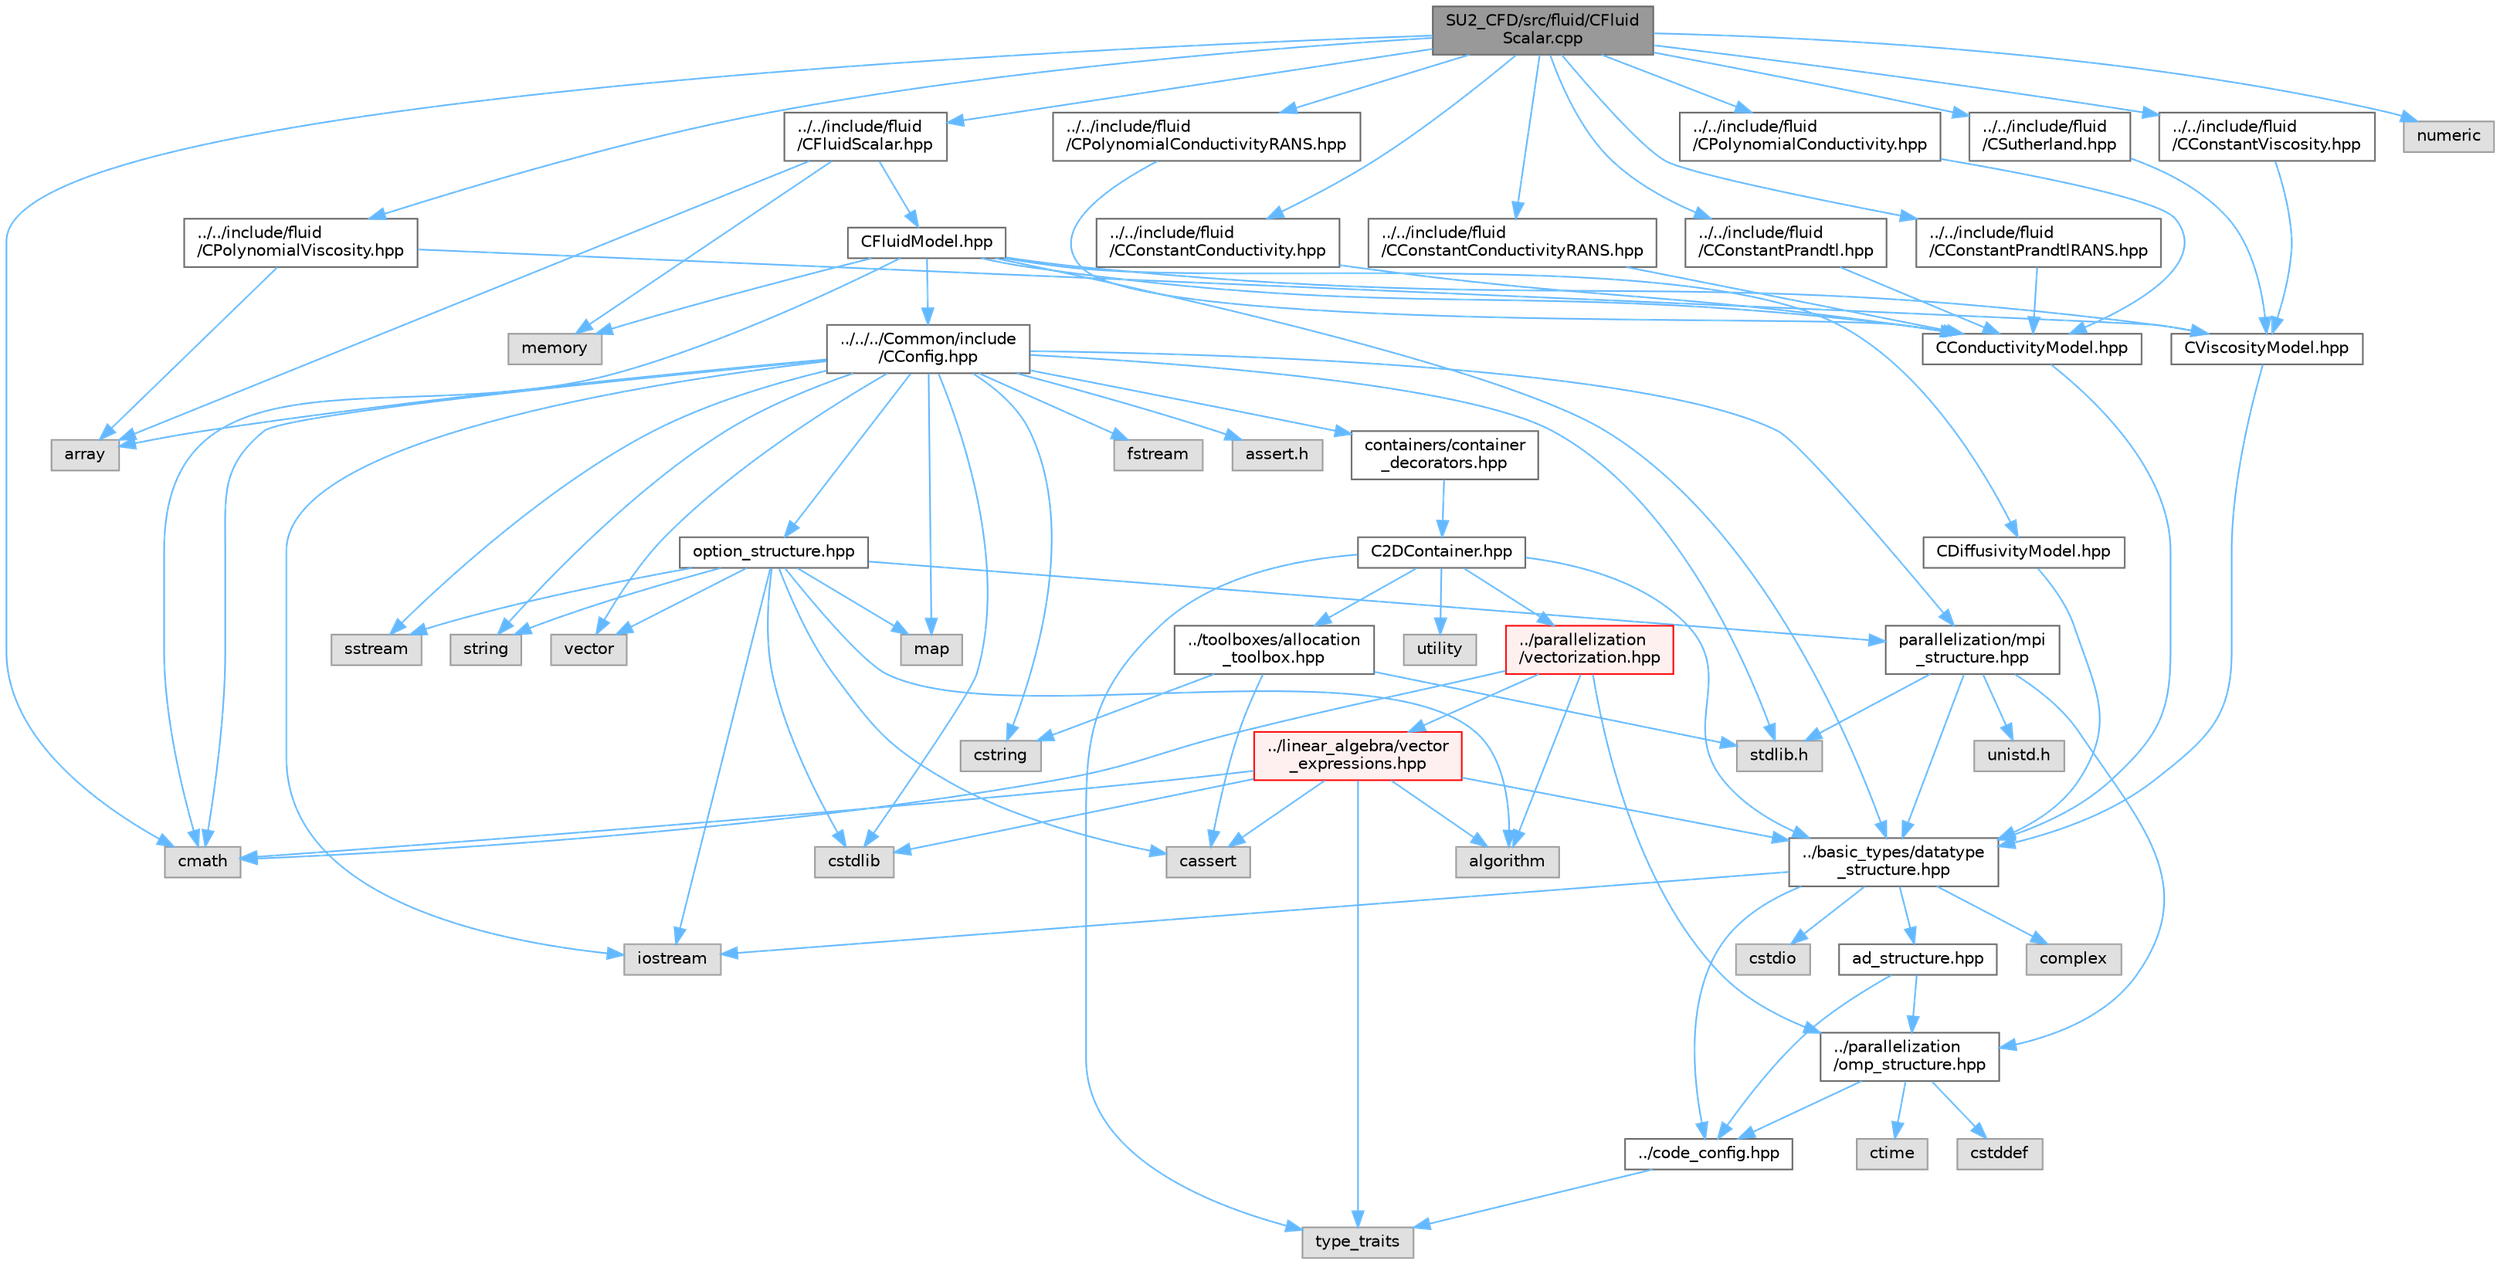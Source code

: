 digraph "SU2_CFD/src/fluid/CFluidScalar.cpp"
{
 // LATEX_PDF_SIZE
  bgcolor="transparent";
  edge [fontname=Helvetica,fontsize=10,labelfontname=Helvetica,labelfontsize=10];
  node [fontname=Helvetica,fontsize=10,shape=box,height=0.2,width=0.4];
  Node1 [id="Node000001",label="SU2_CFD/src/fluid/CFluid\lScalar.cpp",height=0.2,width=0.4,color="gray40", fillcolor="grey60", style="filled", fontcolor="black",tooltip="Defines the multicomponent incompressible Ideal Gas model for mixtures."];
  Node1 -> Node2 [id="edge1_Node000001_Node000002",color="steelblue1",style="solid",tooltip=" "];
  Node2 [id="Node000002",label="../../include/fluid\l/CFluidScalar.hpp",height=0.2,width=0.4,color="grey40", fillcolor="white", style="filled",URL="$CFluidScalar_8hpp.html",tooltip="Defines the multicomponent incompressible Ideal Gas model for mixtures."];
  Node2 -> Node3 [id="edge2_Node000002_Node000003",color="steelblue1",style="solid",tooltip=" "];
  Node3 [id="Node000003",label="memory",height=0.2,width=0.4,color="grey60", fillcolor="#E0E0E0", style="filled",tooltip=" "];
  Node2 -> Node4 [id="edge3_Node000002_Node000004",color="steelblue1",style="solid",tooltip=" "];
  Node4 [id="Node000004",label="array",height=0.2,width=0.4,color="grey60", fillcolor="#E0E0E0", style="filled",tooltip=" "];
  Node2 -> Node5 [id="edge4_Node000002_Node000005",color="steelblue1",style="solid",tooltip=" "];
  Node5 [id="Node000005",label="CFluidModel.hpp",height=0.2,width=0.4,color="grey40", fillcolor="white", style="filled",URL="$CFluidModel_8hpp.html",tooltip="Defines the main fluid model class for thermophysical properties."];
  Node5 -> Node6 [id="edge5_Node000005_Node000006",color="steelblue1",style="solid",tooltip=" "];
  Node6 [id="Node000006",label="cmath",height=0.2,width=0.4,color="grey60", fillcolor="#E0E0E0", style="filled",tooltip=" "];
  Node5 -> Node3 [id="edge6_Node000005_Node000003",color="steelblue1",style="solid",tooltip=" "];
  Node5 -> Node7 [id="edge7_Node000005_Node000007",color="steelblue1",style="solid",tooltip=" "];
  Node7 [id="Node000007",label="../../../Common/include\l/CConfig.hpp",height=0.2,width=0.4,color="grey40", fillcolor="white", style="filled",URL="$CConfig_8hpp.html",tooltip="All the information about the definition of the physical problem. The subroutines and functions are i..."];
  Node7 -> Node8 [id="edge8_Node000007_Node000008",color="steelblue1",style="solid",tooltip=" "];
  Node8 [id="Node000008",label="parallelization/mpi\l_structure.hpp",height=0.2,width=0.4,color="grey40", fillcolor="white", style="filled",URL="$mpi__structure_8hpp.html",tooltip="Headers of the mpi interface for generalized datatypes. The subroutines and functions are in the mpi_..."];
  Node8 -> Node9 [id="edge9_Node000008_Node000009",color="steelblue1",style="solid",tooltip=" "];
  Node9 [id="Node000009",label="stdlib.h",height=0.2,width=0.4,color="grey60", fillcolor="#E0E0E0", style="filled",tooltip=" "];
  Node8 -> Node10 [id="edge10_Node000008_Node000010",color="steelblue1",style="solid",tooltip=" "];
  Node10 [id="Node000010",label="../basic_types/datatype\l_structure.hpp",height=0.2,width=0.4,color="grey40", fillcolor="white", style="filled",URL="$datatype__structure_8hpp.html",tooltip="Headers for generalized datatypes, defines an interface for AD types."];
  Node10 -> Node11 [id="edge11_Node000010_Node000011",color="steelblue1",style="solid",tooltip=" "];
  Node11 [id="Node000011",label="iostream",height=0.2,width=0.4,color="grey60", fillcolor="#E0E0E0", style="filled",tooltip=" "];
  Node10 -> Node12 [id="edge12_Node000010_Node000012",color="steelblue1",style="solid",tooltip=" "];
  Node12 [id="Node000012",label="complex",height=0.2,width=0.4,color="grey60", fillcolor="#E0E0E0", style="filled",tooltip=" "];
  Node10 -> Node13 [id="edge13_Node000010_Node000013",color="steelblue1",style="solid",tooltip=" "];
  Node13 [id="Node000013",label="cstdio",height=0.2,width=0.4,color="grey60", fillcolor="#E0E0E0", style="filled",tooltip=" "];
  Node10 -> Node14 [id="edge14_Node000010_Node000014",color="steelblue1",style="solid",tooltip=" "];
  Node14 [id="Node000014",label="../code_config.hpp",height=0.2,width=0.4,color="grey40", fillcolor="white", style="filled",URL="$code__config_8hpp.html",tooltip="Header file for collecting common macros, definitions and type configurations."];
  Node14 -> Node15 [id="edge15_Node000014_Node000015",color="steelblue1",style="solid",tooltip=" "];
  Node15 [id="Node000015",label="type_traits",height=0.2,width=0.4,color="grey60", fillcolor="#E0E0E0", style="filled",tooltip=" "];
  Node10 -> Node16 [id="edge16_Node000010_Node000016",color="steelblue1",style="solid",tooltip=" "];
  Node16 [id="Node000016",label="ad_structure.hpp",height=0.2,width=0.4,color="grey40", fillcolor="white", style="filled",URL="$ad__structure_8hpp.html",tooltip="Main routines for the algorithmic differentiation (AD) structure."];
  Node16 -> Node14 [id="edge17_Node000016_Node000014",color="steelblue1",style="solid",tooltip=" "];
  Node16 -> Node17 [id="edge18_Node000016_Node000017",color="steelblue1",style="solid",tooltip=" "];
  Node17 [id="Node000017",label="../parallelization\l/omp_structure.hpp",height=0.2,width=0.4,color="grey40", fillcolor="white", style="filled",URL="$omp__structure_8hpp.html",tooltip="OpenMP interface header, provides compatibility functions if the code is built without OpenMP support..."];
  Node17 -> Node18 [id="edge19_Node000017_Node000018",color="steelblue1",style="solid",tooltip=" "];
  Node18 [id="Node000018",label="cstddef",height=0.2,width=0.4,color="grey60", fillcolor="#E0E0E0", style="filled",tooltip=" "];
  Node17 -> Node14 [id="edge20_Node000017_Node000014",color="steelblue1",style="solid",tooltip=" "];
  Node17 -> Node19 [id="edge21_Node000017_Node000019",color="steelblue1",style="solid",tooltip=" "];
  Node19 [id="Node000019",label="ctime",height=0.2,width=0.4,color="grey60", fillcolor="#E0E0E0", style="filled",tooltip=" "];
  Node8 -> Node20 [id="edge22_Node000008_Node000020",color="steelblue1",style="solid",tooltip=" "];
  Node20 [id="Node000020",label="unistd.h",height=0.2,width=0.4,color="grey60", fillcolor="#E0E0E0", style="filled",tooltip=" "];
  Node8 -> Node17 [id="edge23_Node000008_Node000017",color="steelblue1",style="solid",tooltip=" "];
  Node7 -> Node11 [id="edge24_Node000007_Node000011",color="steelblue1",style="solid",tooltip=" "];
  Node7 -> Node21 [id="edge25_Node000007_Node000021",color="steelblue1",style="solid",tooltip=" "];
  Node21 [id="Node000021",label="cstdlib",height=0.2,width=0.4,color="grey60", fillcolor="#E0E0E0", style="filled",tooltip=" "];
  Node7 -> Node22 [id="edge26_Node000007_Node000022",color="steelblue1",style="solid",tooltip=" "];
  Node22 [id="Node000022",label="fstream",height=0.2,width=0.4,color="grey60", fillcolor="#E0E0E0", style="filled",tooltip=" "];
  Node7 -> Node23 [id="edge27_Node000007_Node000023",color="steelblue1",style="solid",tooltip=" "];
  Node23 [id="Node000023",label="sstream",height=0.2,width=0.4,color="grey60", fillcolor="#E0E0E0", style="filled",tooltip=" "];
  Node7 -> Node24 [id="edge28_Node000007_Node000024",color="steelblue1",style="solid",tooltip=" "];
  Node24 [id="Node000024",label="string",height=0.2,width=0.4,color="grey60", fillcolor="#E0E0E0", style="filled",tooltip=" "];
  Node7 -> Node25 [id="edge29_Node000007_Node000025",color="steelblue1",style="solid",tooltip=" "];
  Node25 [id="Node000025",label="cstring",height=0.2,width=0.4,color="grey60", fillcolor="#E0E0E0", style="filled",tooltip=" "];
  Node7 -> Node26 [id="edge30_Node000007_Node000026",color="steelblue1",style="solid",tooltip=" "];
  Node26 [id="Node000026",label="vector",height=0.2,width=0.4,color="grey60", fillcolor="#E0E0E0", style="filled",tooltip=" "];
  Node7 -> Node4 [id="edge31_Node000007_Node000004",color="steelblue1",style="solid",tooltip=" "];
  Node7 -> Node9 [id="edge32_Node000007_Node000009",color="steelblue1",style="solid",tooltip=" "];
  Node7 -> Node6 [id="edge33_Node000007_Node000006",color="steelblue1",style="solid",tooltip=" "];
  Node7 -> Node27 [id="edge34_Node000007_Node000027",color="steelblue1",style="solid",tooltip=" "];
  Node27 [id="Node000027",label="map",height=0.2,width=0.4,color="grey60", fillcolor="#E0E0E0", style="filled",tooltip=" "];
  Node7 -> Node28 [id="edge35_Node000007_Node000028",color="steelblue1",style="solid",tooltip=" "];
  Node28 [id="Node000028",label="assert.h",height=0.2,width=0.4,color="grey60", fillcolor="#E0E0E0", style="filled",tooltip=" "];
  Node7 -> Node29 [id="edge36_Node000007_Node000029",color="steelblue1",style="solid",tooltip=" "];
  Node29 [id="Node000029",label="option_structure.hpp",height=0.2,width=0.4,color="grey40", fillcolor="white", style="filled",URL="$option__structure_8hpp.html",tooltip="Defines classes for referencing options for easy input in CConfig."];
  Node29 -> Node8 [id="edge37_Node000029_Node000008",color="steelblue1",style="solid",tooltip=" "];
  Node29 -> Node11 [id="edge38_Node000029_Node000011",color="steelblue1",style="solid",tooltip=" "];
  Node29 -> Node23 [id="edge39_Node000029_Node000023",color="steelblue1",style="solid",tooltip=" "];
  Node29 -> Node24 [id="edge40_Node000029_Node000024",color="steelblue1",style="solid",tooltip=" "];
  Node29 -> Node26 [id="edge41_Node000029_Node000026",color="steelblue1",style="solid",tooltip=" "];
  Node29 -> Node27 [id="edge42_Node000029_Node000027",color="steelblue1",style="solid",tooltip=" "];
  Node29 -> Node21 [id="edge43_Node000029_Node000021",color="steelblue1",style="solid",tooltip=" "];
  Node29 -> Node30 [id="edge44_Node000029_Node000030",color="steelblue1",style="solid",tooltip=" "];
  Node30 [id="Node000030",label="algorithm",height=0.2,width=0.4,color="grey60", fillcolor="#E0E0E0", style="filled",tooltip=" "];
  Node29 -> Node31 [id="edge45_Node000029_Node000031",color="steelblue1",style="solid",tooltip=" "];
  Node31 [id="Node000031",label="cassert",height=0.2,width=0.4,color="grey60", fillcolor="#E0E0E0", style="filled",tooltip=" "];
  Node7 -> Node32 [id="edge46_Node000007_Node000032",color="steelblue1",style="solid",tooltip=" "];
  Node32 [id="Node000032",label="containers/container\l_decorators.hpp",height=0.2,width=0.4,color="grey40", fillcolor="white", style="filled",URL="$container__decorators_8hpp.html",tooltip="Collection of small classes that decorate C2DContainer to augment its functionality,..."];
  Node32 -> Node33 [id="edge47_Node000032_Node000033",color="steelblue1",style="solid",tooltip=" "];
  Node33 [id="Node000033",label="C2DContainer.hpp",height=0.2,width=0.4,color="grey40", fillcolor="white", style="filled",URL="$C2DContainer_8hpp.html",tooltip="A templated vector/matrix object."];
  Node33 -> Node34 [id="edge48_Node000033_Node000034",color="steelblue1",style="solid",tooltip=" "];
  Node34 [id="Node000034",label="../toolboxes/allocation\l_toolbox.hpp",height=0.2,width=0.4,color="grey40", fillcolor="white", style="filled",URL="$allocation__toolbox_8hpp.html",tooltip="Helper function and classes for memory allocation. Focus on portability across platforms."];
  Node34 -> Node9 [id="edge49_Node000034_Node000009",color="steelblue1",style="solid",tooltip=" "];
  Node34 -> Node25 [id="edge50_Node000034_Node000025",color="steelblue1",style="solid",tooltip=" "];
  Node34 -> Node31 [id="edge51_Node000034_Node000031",color="steelblue1",style="solid",tooltip=" "];
  Node33 -> Node10 [id="edge52_Node000033_Node000010",color="steelblue1",style="solid",tooltip=" "];
  Node33 -> Node35 [id="edge53_Node000033_Node000035",color="steelblue1",style="solid",tooltip=" "];
  Node35 [id="Node000035",label="../parallelization\l/vectorization.hpp",height=0.2,width=0.4,color="red", fillcolor="#FFF0F0", style="filled",URL="$vectorization_8hpp.html",tooltip="Implementation of a portable SIMD type."];
  Node35 -> Node36 [id="edge54_Node000035_Node000036",color="steelblue1",style="solid",tooltip=" "];
  Node36 [id="Node000036",label="../linear_algebra/vector\l_expressions.hpp",height=0.2,width=0.4,color="red", fillcolor="#FFF0F0", style="filled",URL="$vector__expressions_8hpp.html",tooltip="Expression templates for vector types with coefficient-wise operations."];
  Node36 -> Node10 [id="edge55_Node000036_Node000010",color="steelblue1",style="solid",tooltip=" "];
  Node36 -> Node15 [id="edge56_Node000036_Node000015",color="steelblue1",style="solid",tooltip=" "];
  Node36 -> Node30 [id="edge57_Node000036_Node000030",color="steelblue1",style="solid",tooltip=" "];
  Node36 -> Node31 [id="edge58_Node000036_Node000031",color="steelblue1",style="solid",tooltip=" "];
  Node36 -> Node21 [id="edge59_Node000036_Node000021",color="steelblue1",style="solid",tooltip=" "];
  Node36 -> Node6 [id="edge60_Node000036_Node000006",color="steelblue1",style="solid",tooltip=" "];
  Node35 -> Node17 [id="edge61_Node000035_Node000017",color="steelblue1",style="solid",tooltip=" "];
  Node35 -> Node30 [id="edge62_Node000035_Node000030",color="steelblue1",style="solid",tooltip=" "];
  Node35 -> Node6 [id="edge63_Node000035_Node000006",color="steelblue1",style="solid",tooltip=" "];
  Node33 -> Node41 [id="edge64_Node000033_Node000041",color="steelblue1",style="solid",tooltip=" "];
  Node41 [id="Node000041",label="utility",height=0.2,width=0.4,color="grey60", fillcolor="#E0E0E0", style="filled",tooltip=" "];
  Node33 -> Node15 [id="edge65_Node000033_Node000015",color="steelblue1",style="solid",tooltip=" "];
  Node5 -> Node10 [id="edge66_Node000005_Node000010",color="steelblue1",style="solid",tooltip=" "];
  Node5 -> Node42 [id="edge67_Node000005_Node000042",color="steelblue1",style="solid",tooltip=" "];
  Node42 [id="Node000042",label="CConductivityModel.hpp",height=0.2,width=0.4,color="grey40", fillcolor="white", style="filled",URL="$CConductivityModel_8hpp.html",tooltip="Defines an interface class for thermal conductivity models."];
  Node42 -> Node10 [id="edge68_Node000042_Node000010",color="steelblue1",style="solid",tooltip=" "];
  Node5 -> Node43 [id="edge69_Node000005_Node000043",color="steelblue1",style="solid",tooltip=" "];
  Node43 [id="Node000043",label="CViscosityModel.hpp",height=0.2,width=0.4,color="grey40", fillcolor="white", style="filled",URL="$CViscosityModel_8hpp.html",tooltip="Interface class for defining laminar viscosity models."];
  Node43 -> Node10 [id="edge70_Node000043_Node000010",color="steelblue1",style="solid",tooltip=" "];
  Node5 -> Node44 [id="edge71_Node000005_Node000044",color="steelblue1",style="solid",tooltip=" "];
  Node44 [id="Node000044",label="CDiffusivityModel.hpp",height=0.2,width=0.4,color="grey40", fillcolor="white", style="filled",URL="$CDiffusivityModel_8hpp.html",tooltip="Interface class for defining mass diffusivity models."];
  Node44 -> Node10 [id="edge72_Node000044_Node000010",color="steelblue1",style="solid",tooltip=" "];
  Node1 -> Node6 [id="edge73_Node000001_Node000006",color="steelblue1",style="solid",tooltip=" "];
  Node1 -> Node45 [id="edge74_Node000001_Node000045",color="steelblue1",style="solid",tooltip=" "];
  Node45 [id="Node000045",label="numeric",height=0.2,width=0.4,color="grey60", fillcolor="#E0E0E0", style="filled",tooltip=" "];
  Node1 -> Node46 [id="edge75_Node000001_Node000046",color="steelblue1",style="solid",tooltip=" "];
  Node46 [id="Node000046",label="../../include/fluid\l/CConstantConductivity.hpp",height=0.2,width=0.4,color="grey40", fillcolor="white", style="filled",URL="$CConstantConductivity_8hpp.html",tooltip="Defines a constant laminar thermal conductivity model."];
  Node46 -> Node42 [id="edge76_Node000046_Node000042",color="steelblue1",style="solid",tooltip=" "];
  Node1 -> Node47 [id="edge77_Node000001_Node000047",color="steelblue1",style="solid",tooltip=" "];
  Node47 [id="Node000047",label="../../include/fluid\l/CConstantConductivityRANS.hpp",height=0.2,width=0.4,color="grey40", fillcolor="white", style="filled",URL="$CConstantConductivityRANS_8hpp.html",tooltip="Defines a constant conductivity model for RANS problems."];
  Node47 -> Node42 [id="edge78_Node000047_Node000042",color="steelblue1",style="solid",tooltip=" "];
  Node1 -> Node48 [id="edge79_Node000001_Node000048",color="steelblue1",style="solid",tooltip=" "];
  Node48 [id="Node000048",label="../../include/fluid\l/CConstantPrandtl.hpp",height=0.2,width=0.4,color="grey40", fillcolor="white", style="filled",URL="$CConstantPrandtl_8hpp.html",tooltip="Defines a non-constant laminar Prandtl number thermal conductivity model."];
  Node48 -> Node42 [id="edge80_Node000048_Node000042",color="steelblue1",style="solid",tooltip=" "];
  Node1 -> Node49 [id="edge81_Node000001_Node000049",color="steelblue1",style="solid",tooltip=" "];
  Node49 [id="Node000049",label="../../include/fluid\l/CConstantPrandtlRANS.hpp",height=0.2,width=0.4,color="grey40", fillcolor="white", style="filled",URL="$CConstantPrandtlRANS_8hpp.html",tooltip="Defines a non-constant effective thermal conductivity for RANS problems using Prandtl numbers."];
  Node49 -> Node42 [id="edge82_Node000049_Node000042",color="steelblue1",style="solid",tooltip=" "];
  Node1 -> Node50 [id="edge83_Node000001_Node000050",color="steelblue1",style="solid",tooltip=" "];
  Node50 [id="Node000050",label="../../include/fluid\l/CConstantViscosity.hpp",height=0.2,width=0.4,color="grey40", fillcolor="white", style="filled",URL="$CConstantViscosity_8hpp.html",tooltip="Defines a constant laminar viscosity model."];
  Node50 -> Node43 [id="edge84_Node000050_Node000043",color="steelblue1",style="solid",tooltip=" "];
  Node1 -> Node51 [id="edge85_Node000001_Node000051",color="steelblue1",style="solid",tooltip=" "];
  Node51 [id="Node000051",label="../../include/fluid\l/CPolynomialConductivity.hpp",height=0.2,width=0.4,color="grey40", fillcolor="white", style="filled",URL="$CPolynomialConductivity_8hpp.html",tooltip="Defines a non-constant laminar thermal conductivity using a polynomial function of temperature."];
  Node51 -> Node42 [id="edge86_Node000051_Node000042",color="steelblue1",style="solid",tooltip=" "];
  Node1 -> Node52 [id="edge87_Node000001_Node000052",color="steelblue1",style="solid",tooltip=" "];
  Node52 [id="Node000052",label="../../include/fluid\l/CPolynomialConductivityRANS.hpp",height=0.2,width=0.4,color="grey40", fillcolor="white", style="filled",URL="$CPolynomialConductivityRANS_8hpp.html",tooltip="Defines a non-constant thermal conductivity using a polynomial function of temperature for RANS probl..."];
  Node52 -> Node42 [id="edge88_Node000052_Node000042",color="steelblue1",style="solid",tooltip=" "];
  Node1 -> Node53 [id="edge89_Node000001_Node000053",color="steelblue1",style="solid",tooltip=" "];
  Node53 [id="Node000053",label="../../include/fluid\l/CPolynomialViscosity.hpp",height=0.2,width=0.4,color="grey40", fillcolor="white", style="filled",URL="$CPolynomialViscosity_8hpp.html",tooltip="Defines a laminar viscosity model as a polynomial function of temperature."];
  Node53 -> Node4 [id="edge90_Node000053_Node000004",color="steelblue1",style="solid",tooltip=" "];
  Node53 -> Node43 [id="edge91_Node000053_Node000043",color="steelblue1",style="solid",tooltip=" "];
  Node1 -> Node54 [id="edge92_Node000001_Node000054",color="steelblue1",style="solid",tooltip=" "];
  Node54 [id="Node000054",label="../../include/fluid\l/CSutherland.hpp",height=0.2,width=0.4,color="grey40", fillcolor="white", style="filled",URL="$CSutherland_8hpp.html",tooltip="Defines Sutherland's Law for laminar viscosity."];
  Node54 -> Node43 [id="edge93_Node000054_Node000043",color="steelblue1",style="solid",tooltip=" "];
}
